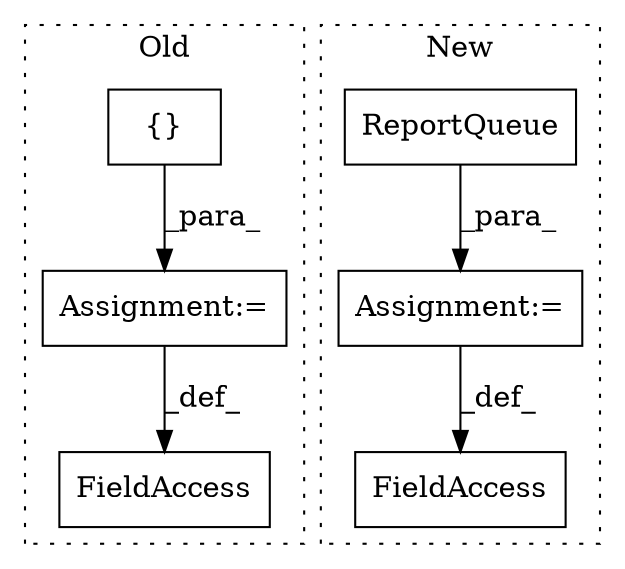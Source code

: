 digraph G {
subgraph cluster0 {
1 [label="{}" a="4" s="599" l="2" shape="box"];
3 [label="FieldAccess" a="22" s="571" l="10" shape="box"];
6 [label="Assignment:=" a="7" s="581" l="1" shape="box"];
label = "Old";
style="dotted";
}
subgraph cluster1 {
2 [label="ReportQueue" a="32" s="632" l="13" shape="box"];
4 [label="FieldAccess" a="22" s="613" l="18" shape="box"];
5 [label="Assignment:=" a="7" s="631" l="1" shape="box"];
label = "New";
style="dotted";
}
1 -> 6 [label="_para_"];
2 -> 5 [label="_para_"];
5 -> 4 [label="_def_"];
6 -> 3 [label="_def_"];
}